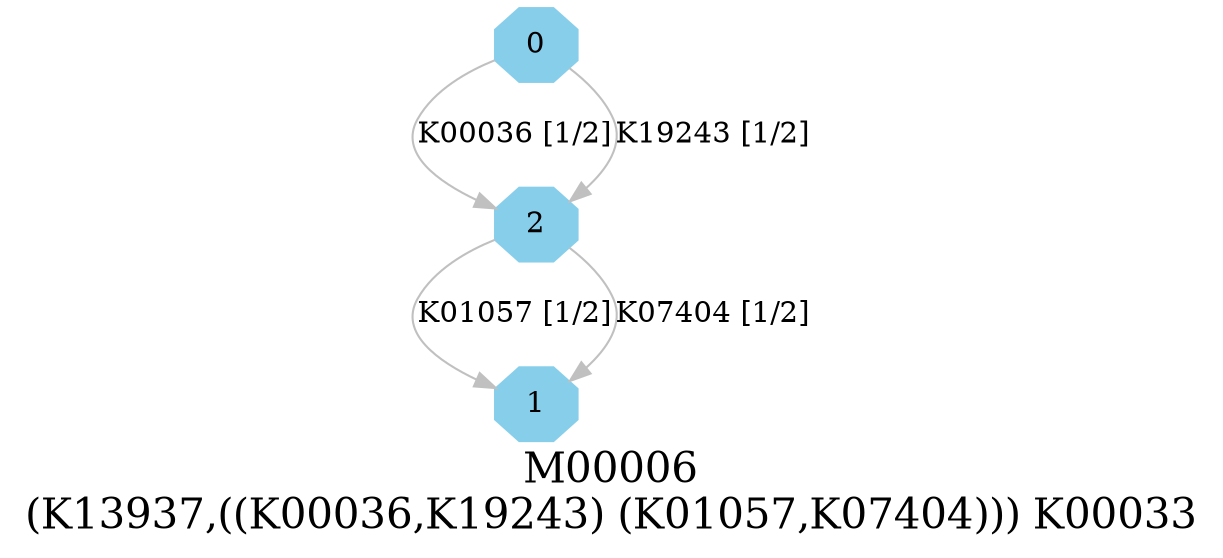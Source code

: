 digraph G {
graph [label="M00006
(K13937,((K00036,K19243) (K01057,K07404))) K00033",fontsize=20];
node [shape=box,style=filled];
edge [len=3,color=grey];
{node [width=.3,height=.3,shape=octagon,style=filled,color=skyblue] 0 1 2 }
0 -> 2 [label="K00036 [1/2]"];
0 -> 2 [label="K19243 [1/2]"];
2 -> 1 [label="K01057 [1/2]"];
2 -> 1 [label="K07404 [1/2]"];
}